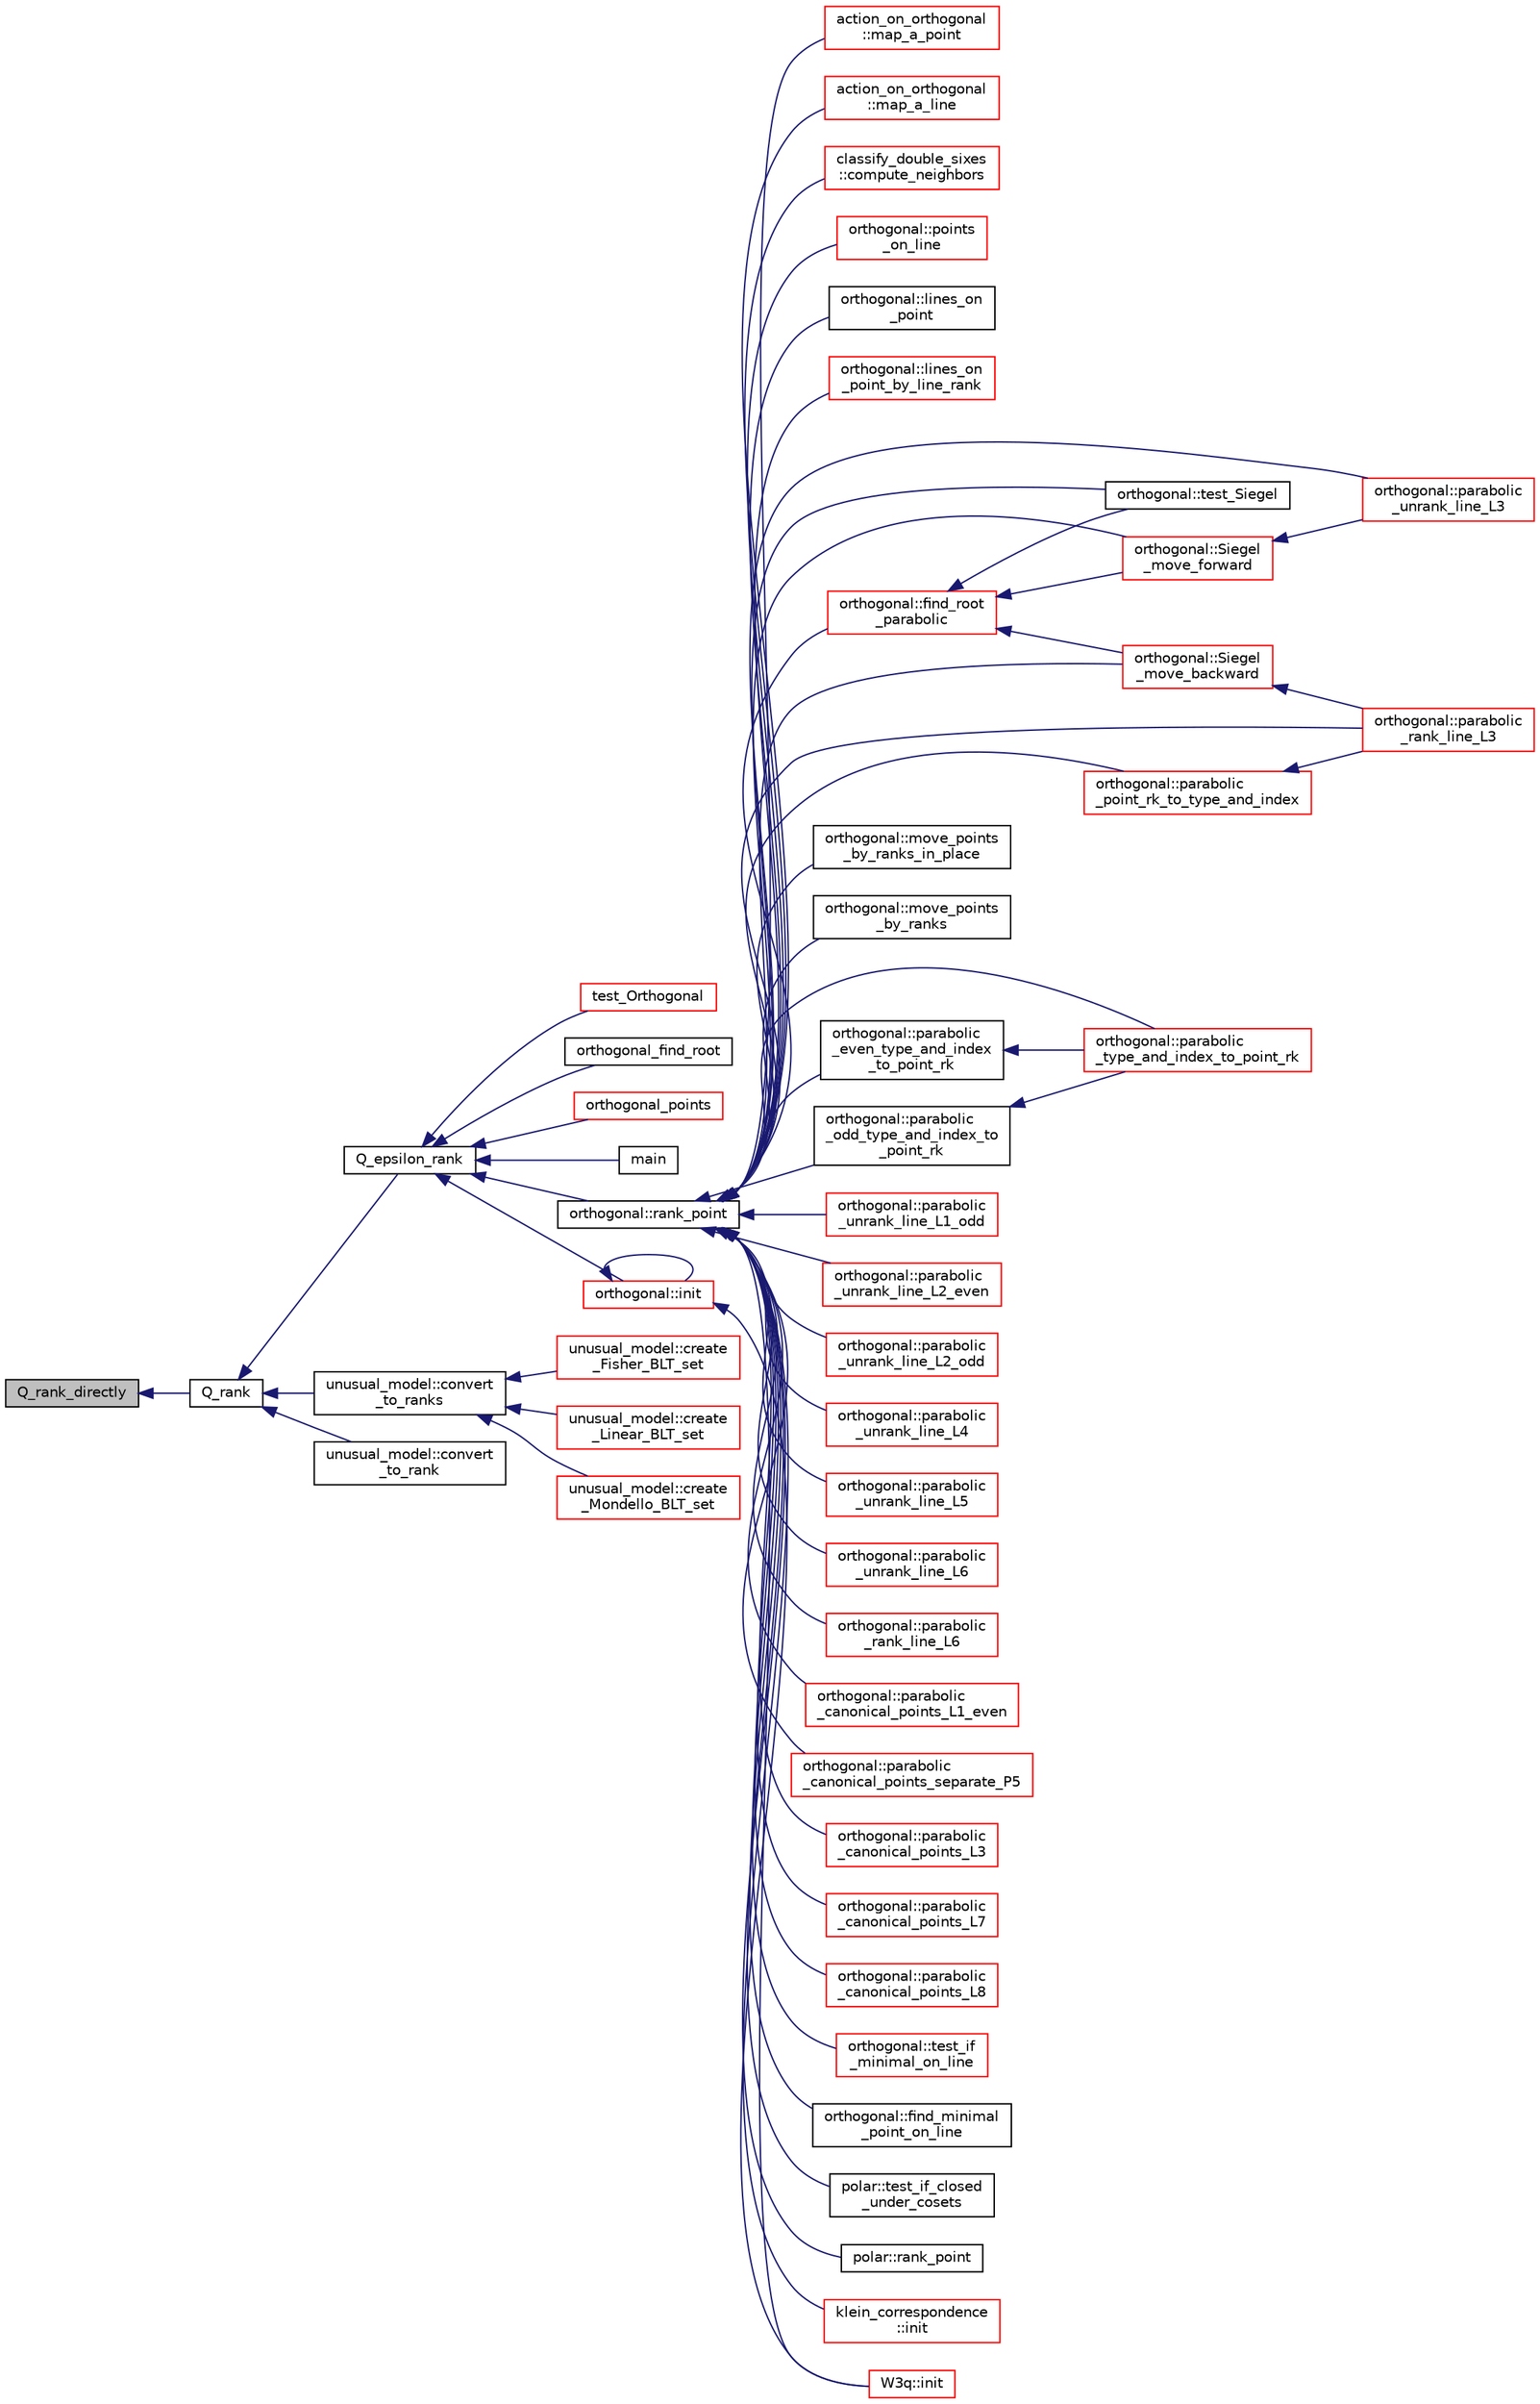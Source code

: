 digraph "Q_rank_directly"
{
  edge [fontname="Helvetica",fontsize="10",labelfontname="Helvetica",labelfontsize="10"];
  node [fontname="Helvetica",fontsize="10",shape=record];
  rankdir="LR";
  Node16910 [label="Q_rank_directly",height=0.2,width=0.4,color="black", fillcolor="grey75", style="filled", fontcolor="black"];
  Node16910 -> Node16911 [dir="back",color="midnightblue",fontsize="10",style="solid",fontname="Helvetica"];
  Node16911 [label="Q_rank",height=0.2,width=0.4,color="black", fillcolor="white", style="filled",URL="$db/da0/lib_2foundations_2geometry_2orthogonal__points_8_c.html#ad2671f4db3224df1e22494b9d946375e"];
  Node16911 -> Node16912 [dir="back",color="midnightblue",fontsize="10",style="solid",fontname="Helvetica"];
  Node16912 [label="Q_epsilon_rank",height=0.2,width=0.4,color="black", fillcolor="white", style="filled",URL="$db/da0/lib_2foundations_2geometry_2orthogonal__points_8_c.html#a0949e1151174e2988aa697cb31942e97"];
  Node16912 -> Node16913 [dir="back",color="midnightblue",fontsize="10",style="solid",fontname="Helvetica"];
  Node16913 [label="main",height=0.2,width=0.4,color="black", fillcolor="white", style="filled",URL="$d1/d15/apps_2combinatorics_2orthogonal_8_c.html#a3c04138a5bfe5d72780bb7e82a18e627"];
  Node16912 -> Node16914 [dir="back",color="midnightblue",fontsize="10",style="solid",fontname="Helvetica"];
  Node16914 [label="orthogonal::rank_point",height=0.2,width=0.4,color="black", fillcolor="white", style="filled",URL="$d7/daa/classorthogonal.html#adb4f1528590a804b3c011a68c9ebf655"];
  Node16914 -> Node16915 [dir="back",color="midnightblue",fontsize="10",style="solid",fontname="Helvetica"];
  Node16915 [label="orthogonal::points\l_on_line",height=0.2,width=0.4,color="red", fillcolor="white", style="filled",URL="$d7/daa/classorthogonal.html#afe1cc564902cc557d4d4d2ff85ee6839"];
  Node16914 -> Node16990 [dir="back",color="midnightblue",fontsize="10",style="solid",fontname="Helvetica"];
  Node16990 [label="orthogonal::lines_on\l_point",height=0.2,width=0.4,color="black", fillcolor="white", style="filled",URL="$d7/daa/classorthogonal.html#aa3249c7fddbc156af817fb274e41c914"];
  Node16914 -> Node16991 [dir="back",color="midnightblue",fontsize="10",style="solid",fontname="Helvetica"];
  Node16991 [label="orthogonal::lines_on\l_point_by_line_rank",height=0.2,width=0.4,color="red", fillcolor="white", style="filled",URL="$d7/daa/classorthogonal.html#adc21874b6da3cd3585c704994fb538aa"];
  Node16914 -> Node17011 [dir="back",color="midnightblue",fontsize="10",style="solid",fontname="Helvetica"];
  Node17011 [label="orthogonal::test_Siegel",height=0.2,width=0.4,color="black", fillcolor="white", style="filled",URL="$d7/daa/classorthogonal.html#ad6d248c572d92abe41416065addd4a69"];
  Node16914 -> Node17012 [dir="back",color="midnightblue",fontsize="10",style="solid",fontname="Helvetica"];
  Node17012 [label="orthogonal::move_points\l_by_ranks_in_place",height=0.2,width=0.4,color="black", fillcolor="white", style="filled",URL="$d7/daa/classorthogonal.html#a82fac7f7528e41392b5fe89860d4204d"];
  Node16914 -> Node17013 [dir="back",color="midnightblue",fontsize="10",style="solid",fontname="Helvetica"];
  Node17013 [label="orthogonal::move_points\l_by_ranks",height=0.2,width=0.4,color="black", fillcolor="white", style="filled",URL="$d7/daa/classorthogonal.html#a6b1b57c7b6114d7d51c9375fe5014b22"];
  Node16914 -> Node17014 [dir="back",color="midnightblue",fontsize="10",style="solid",fontname="Helvetica"];
  Node17014 [label="orthogonal::parabolic\l_type_and_index_to_point_rk",height=0.2,width=0.4,color="red", fillcolor="white", style="filled",URL="$d7/daa/classorthogonal.html#a67c316cf01b382762e6ac372f522d106"];
  Node16914 -> Node17264 [dir="back",color="midnightblue",fontsize="10",style="solid",fontname="Helvetica"];
  Node17264 [label="orthogonal::parabolic\l_even_type_and_index\l_to_point_rk",height=0.2,width=0.4,color="black", fillcolor="white", style="filled",URL="$d7/daa/classorthogonal.html#af43894039e8c5a8039f52b93dfa3ff77"];
  Node17264 -> Node17014 [dir="back",color="midnightblue",fontsize="10",style="solid",fontname="Helvetica"];
  Node16914 -> Node17265 [dir="back",color="midnightblue",fontsize="10",style="solid",fontname="Helvetica"];
  Node17265 [label="orthogonal::parabolic\l_odd_type_and_index_to\l_point_rk",height=0.2,width=0.4,color="black", fillcolor="white", style="filled",URL="$d7/daa/classorthogonal.html#aac70113614b52601e38b3ce8cbffbc9a"];
  Node17265 -> Node17014 [dir="back",color="midnightblue",fontsize="10",style="solid",fontname="Helvetica"];
  Node16914 -> Node17266 [dir="back",color="midnightblue",fontsize="10",style="solid",fontname="Helvetica"];
  Node17266 [label="orthogonal::parabolic\l_point_rk_to_type_and_index",height=0.2,width=0.4,color="red", fillcolor="white", style="filled",URL="$d7/daa/classorthogonal.html#aadca2791fa70e971edf85858b725502d"];
  Node17266 -> Node17257 [dir="back",color="midnightblue",fontsize="10",style="solid",fontname="Helvetica"];
  Node17257 [label="orthogonal::parabolic\l_rank_line_L3",height=0.2,width=0.4,color="red", fillcolor="white", style="filled",URL="$d7/daa/classorthogonal.html#afea1a02e2b439b28127cfa2a782da8c9"];
  Node16914 -> Node17245 [dir="back",color="midnightblue",fontsize="10",style="solid",fontname="Helvetica"];
  Node17245 [label="orthogonal::parabolic\l_unrank_line_L1_odd",height=0.2,width=0.4,color="red", fillcolor="white", style="filled",URL="$d7/daa/classorthogonal.html#af59966fe1bb32196deaafbe6849fdeb1"];
  Node16914 -> Node17252 [dir="back",color="midnightblue",fontsize="10",style="solid",fontname="Helvetica"];
  Node17252 [label="orthogonal::parabolic\l_unrank_line_L2_even",height=0.2,width=0.4,color="red", fillcolor="white", style="filled",URL="$d7/daa/classorthogonal.html#a57a7ad0d16ea67c0636c9f179eeed5d1"];
  Node16914 -> Node17253 [dir="back",color="midnightblue",fontsize="10",style="solid",fontname="Helvetica"];
  Node17253 [label="orthogonal::parabolic\l_unrank_line_L2_odd",height=0.2,width=0.4,color="red", fillcolor="white", style="filled",URL="$d7/daa/classorthogonal.html#a9ab8a29daee27c60803e2bf5026a9a9e"];
  Node16914 -> Node17256 [dir="back",color="midnightblue",fontsize="10",style="solid",fontname="Helvetica"];
  Node17256 [label="orthogonal::parabolic\l_unrank_line_L3",height=0.2,width=0.4,color="red", fillcolor="white", style="filled",URL="$d7/daa/classorthogonal.html#ae1edfba289a03ed4d383514c2b0dc4b7"];
  Node16914 -> Node17257 [dir="back",color="midnightblue",fontsize="10",style="solid",fontname="Helvetica"];
  Node16914 -> Node17258 [dir="back",color="midnightblue",fontsize="10",style="solid",fontname="Helvetica"];
  Node17258 [label="orthogonal::parabolic\l_unrank_line_L4",height=0.2,width=0.4,color="red", fillcolor="white", style="filled",URL="$d7/daa/classorthogonal.html#a6a30b6c7f59498ad8c7f2bec7c78d2ff"];
  Node16914 -> Node17260 [dir="back",color="midnightblue",fontsize="10",style="solid",fontname="Helvetica"];
  Node17260 [label="orthogonal::parabolic\l_unrank_line_L5",height=0.2,width=0.4,color="red", fillcolor="white", style="filled",URL="$d7/daa/classorthogonal.html#a77831b97ebbbc5d8103c5e7e0edfeb9b"];
  Node16914 -> Node17244 [dir="back",color="midnightblue",fontsize="10",style="solid",fontname="Helvetica"];
  Node17244 [label="orthogonal::parabolic\l_unrank_line_L6",height=0.2,width=0.4,color="red", fillcolor="white", style="filled",URL="$d7/daa/classorthogonal.html#a3fecd8b43b3e09d6b35e550850b11d56"];
  Node16914 -> Node17251 [dir="back",color="midnightblue",fontsize="10",style="solid",fontname="Helvetica"];
  Node17251 [label="orthogonal::parabolic\l_rank_line_L6",height=0.2,width=0.4,color="red", fillcolor="white", style="filled",URL="$d7/daa/classorthogonal.html#ab242f864cc2a012dee7c379649d2e566"];
  Node16914 -> Node17271 [dir="back",color="midnightblue",fontsize="10",style="solid",fontname="Helvetica"];
  Node17271 [label="orthogonal::find_root\l_parabolic",height=0.2,width=0.4,color="red", fillcolor="white", style="filled",URL="$d7/daa/classorthogonal.html#a2e4453bb31692707f8a9e8b660b2e136"];
  Node17271 -> Node17011 [dir="back",color="midnightblue",fontsize="10",style="solid",fontname="Helvetica"];
  Node17271 -> Node17274 [dir="back",color="midnightblue",fontsize="10",style="solid",fontname="Helvetica"];
  Node17274 [label="orthogonal::Siegel\l_move_forward",height=0.2,width=0.4,color="red", fillcolor="white", style="filled",URL="$d7/daa/classorthogonal.html#a065d0faccc00df42afd671dac644d480"];
  Node17274 -> Node17256 [dir="back",color="midnightblue",fontsize="10",style="solid",fontname="Helvetica"];
  Node17271 -> Node17276 [dir="back",color="midnightblue",fontsize="10",style="solid",fontname="Helvetica"];
  Node17276 [label="orthogonal::Siegel\l_move_backward",height=0.2,width=0.4,color="red", fillcolor="white", style="filled",URL="$d7/daa/classorthogonal.html#a365beaf002d1ffc9a600e73f1983e800"];
  Node17276 -> Node17257 [dir="back",color="midnightblue",fontsize="10",style="solid",fontname="Helvetica"];
  Node16914 -> Node17274 [dir="back",color="midnightblue",fontsize="10",style="solid",fontname="Helvetica"];
  Node16914 -> Node17276 [dir="back",color="midnightblue",fontsize="10",style="solid",fontname="Helvetica"];
  Node16914 -> Node17278 [dir="back",color="midnightblue",fontsize="10",style="solid",fontname="Helvetica"];
  Node17278 [label="orthogonal::parabolic\l_canonical_points_L1_even",height=0.2,width=0.4,color="red", fillcolor="white", style="filled",URL="$d7/daa/classorthogonal.html#ab0b604545d072f29150a4004ca96444b"];
  Node16914 -> Node17281 [dir="back",color="midnightblue",fontsize="10",style="solid",fontname="Helvetica"];
  Node17281 [label="orthogonal::parabolic\l_canonical_points_separate_P5",height=0.2,width=0.4,color="red", fillcolor="white", style="filled",URL="$d7/daa/classorthogonal.html#a8d0027eb77931aa6f8651f392b9b4e79"];
  Node16914 -> Node17282 [dir="back",color="midnightblue",fontsize="10",style="solid",fontname="Helvetica"];
  Node17282 [label="orthogonal::parabolic\l_canonical_points_L3",height=0.2,width=0.4,color="red", fillcolor="white", style="filled",URL="$d7/daa/classorthogonal.html#a753ec2a388f3b866bd96928051911802"];
  Node16914 -> Node17283 [dir="back",color="midnightblue",fontsize="10",style="solid",fontname="Helvetica"];
  Node17283 [label="orthogonal::parabolic\l_canonical_points_L7",height=0.2,width=0.4,color="red", fillcolor="white", style="filled",URL="$d7/daa/classorthogonal.html#a24a02b853a67fddf218aa24a185506eb"];
  Node16914 -> Node17284 [dir="back",color="midnightblue",fontsize="10",style="solid",fontname="Helvetica"];
  Node17284 [label="orthogonal::parabolic\l_canonical_points_L8",height=0.2,width=0.4,color="red", fillcolor="white", style="filled",URL="$d7/daa/classorthogonal.html#ad6539385a01fde3384fa94fd4256ee38"];
  Node16914 -> Node17285 [dir="back",color="midnightblue",fontsize="10",style="solid",fontname="Helvetica"];
  Node17285 [label="orthogonal::test_if\l_minimal_on_line",height=0.2,width=0.4,color="red", fillcolor="white", style="filled",URL="$d7/daa/classorthogonal.html#ac1c98fb2e2bea810ab68ccc3097528b1"];
  Node16914 -> Node17286 [dir="back",color="midnightblue",fontsize="10",style="solid",fontname="Helvetica"];
  Node17286 [label="orthogonal::find_minimal\l_point_on_line",height=0.2,width=0.4,color="black", fillcolor="white", style="filled",URL="$d7/daa/classorthogonal.html#a352d503273829a46f432965027a2d3ed"];
  Node16914 -> Node17287 [dir="back",color="midnightblue",fontsize="10",style="solid",fontname="Helvetica"];
  Node17287 [label="polar::test_if_closed\l_under_cosets",height=0.2,width=0.4,color="black", fillcolor="white", style="filled",URL="$da/d1c/classpolar.html#ac138ccb36cf30d262a8d8eb55e74486f"];
  Node16914 -> Node17288 [dir="back",color="midnightblue",fontsize="10",style="solid",fontname="Helvetica"];
  Node17288 [label="polar::rank_point",height=0.2,width=0.4,color="black", fillcolor="white", style="filled",URL="$da/d1c/classpolar.html#afab76dc36a35368c19a944d63e9f679c"];
  Node16914 -> Node17289 [dir="back",color="midnightblue",fontsize="10",style="solid",fontname="Helvetica"];
  Node17289 [label="klein_correspondence\l::init",height=0.2,width=0.4,color="red", fillcolor="white", style="filled",URL="$d7/d99/classklein__correspondence.html#a9f555dc65174ab66579e1118bd9b4ca0"];
  Node16914 -> Node17020 [dir="back",color="midnightblue",fontsize="10",style="solid",fontname="Helvetica"];
  Node17020 [label="W3q::init",height=0.2,width=0.4,color="red", fillcolor="white", style="filled",URL="$de/d2c/class_w3q.html#a215fe070895a4915537fcb1bfba4f777"];
  Node16914 -> Node17290 [dir="back",color="midnightblue",fontsize="10",style="solid",fontname="Helvetica"];
  Node17290 [label="action_on_orthogonal\l::map_a_point",height=0.2,width=0.4,color="red", fillcolor="white", style="filled",URL="$dc/d87/classaction__on__orthogonal.html#a99224de62ef02d140676a31ac663a63b"];
  Node16914 -> Node17038 [dir="back",color="midnightblue",fontsize="10",style="solid",fontname="Helvetica"];
  Node17038 [label="action_on_orthogonal\l::map_a_line",height=0.2,width=0.4,color="red", fillcolor="white", style="filled",URL="$dc/d87/classaction__on__orthogonal.html#ac7e41a4bbc9e0f2813f2f7030f3ed177"];
  Node16914 -> Node16953 [dir="back",color="midnightblue",fontsize="10",style="solid",fontname="Helvetica"];
  Node16953 [label="classify_double_sixes\l::compute_neighbors",height=0.2,width=0.4,color="red", fillcolor="white", style="filled",URL="$dd/d23/classclassify__double__sixes.html#a675e241052c36c58063ddcfc06d209b2"];
  Node16912 -> Node17018 [dir="back",color="midnightblue",fontsize="10",style="solid",fontname="Helvetica"];
  Node17018 [label="orthogonal::init",height=0.2,width=0.4,color="red", fillcolor="white", style="filled",URL="$d7/daa/classorthogonal.html#a8bd53ba30f34ac50889503f0f3ef6deb"];
  Node17018 -> Node17018 [dir="back",color="midnightblue",fontsize="10",style="solid",fontname="Helvetica"];
  Node17018 -> Node17020 [dir="back",color="midnightblue",fontsize="10",style="solid",fontname="Helvetica"];
  Node16912 -> Node17291 [dir="back",color="midnightblue",fontsize="10",style="solid",fontname="Helvetica"];
  Node17291 [label="test_Orthogonal",height=0.2,width=0.4,color="red", fillcolor="white", style="filled",URL="$db/da0/lib_2foundations_2geometry_2orthogonal__points_8_c.html#a071f90f8a33649e2d4a8f5c9a401a4f4"];
  Node16912 -> Node17292 [dir="back",color="midnightblue",fontsize="10",style="solid",fontname="Helvetica"];
  Node17292 [label="orthogonal_find_root",height=0.2,width=0.4,color="black", fillcolor="white", style="filled",URL="$db/da0/lib_2foundations_2geometry_2orthogonal__points_8_c.html#a6c7b16f839dc3e1ee95f61a37139c8a0"];
  Node16912 -> Node17293 [dir="back",color="midnightblue",fontsize="10",style="solid",fontname="Helvetica"];
  Node17293 [label="orthogonal_points",height=0.2,width=0.4,color="red", fillcolor="white", style="filled",URL="$d7/d83/points_8_c.html#a2a86a595e599aecd619f0046595252e4"];
  Node16911 -> Node17295 [dir="back",color="midnightblue",fontsize="10",style="solid",fontname="Helvetica"];
  Node17295 [label="unusual_model::convert\l_to_ranks",height=0.2,width=0.4,color="black", fillcolor="white", style="filled",URL="$dc/d50/classunusual__model.html#ab5cdb8ec08ae842b6ae4831385e9934b"];
  Node17295 -> Node17296 [dir="back",color="midnightblue",fontsize="10",style="solid",fontname="Helvetica"];
  Node17296 [label="unusual_model::create\l_Fisher_BLT_set",height=0.2,width=0.4,color="red", fillcolor="white", style="filled",URL="$dc/d50/classunusual__model.html#ad8a52feef5e6da3cee43dd09c64c5eeb"];
  Node17295 -> Node17300 [dir="back",color="midnightblue",fontsize="10",style="solid",fontname="Helvetica"];
  Node17300 [label="unusual_model::create\l_Linear_BLT_set",height=0.2,width=0.4,color="red", fillcolor="white", style="filled",URL="$dc/d50/classunusual__model.html#ae1a8f13e4e870b50e7fa24671f709d3b"];
  Node17295 -> Node17302 [dir="back",color="midnightblue",fontsize="10",style="solid",fontname="Helvetica"];
  Node17302 [label="unusual_model::create\l_Mondello_BLT_set",height=0.2,width=0.4,color="red", fillcolor="white", style="filled",URL="$dc/d50/classunusual__model.html#a24648c38693c1595023ed28b3eed0972"];
  Node16911 -> Node17304 [dir="back",color="midnightblue",fontsize="10",style="solid",fontname="Helvetica"];
  Node17304 [label="unusual_model::convert\l_to_rank",height=0.2,width=0.4,color="black", fillcolor="white", style="filled",URL="$dc/d50/classunusual__model.html#ac3c9a8673189d7f889ff019f1c2a9bf7"];
}
